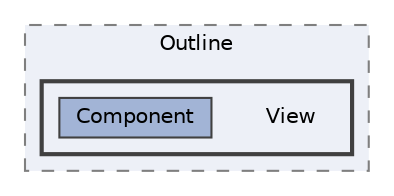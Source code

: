 digraph "C:/Users/むずでょ/Documents/Unity Projects/RMU-1-00-00-Research/Assets/RPGMaker/Codebase/Editor/Hierarchy/Region/Outline/View"
{
 // LATEX_PDF_SIZE
  bgcolor="transparent";
  edge [fontname=Helvetica,fontsize=10,labelfontname=Helvetica,labelfontsize=10];
  node [fontname=Helvetica,fontsize=10,shape=box,height=0.2,width=0.4];
  compound=true
  subgraph clusterdir_d36ad0cc7db17f14a4bec30330924873 {
    graph [ bgcolor="#edf0f7", pencolor="grey50", label="Outline", fontname=Helvetica,fontsize=10 style="filled,dashed", URL="dir_d36ad0cc7db17f14a4bec30330924873.html",tooltip=""]
  subgraph clusterdir_42fc29155534ae606408b63d2a1c116f {
    graph [ bgcolor="#edf0f7", pencolor="grey25", label="", fontname=Helvetica,fontsize=10 style="filled,bold", URL="dir_42fc29155534ae606408b63d2a1c116f.html",tooltip=""]
    dir_42fc29155534ae606408b63d2a1c116f [shape=plaintext, label="View"];
  dir_e4993b6525b1234e340adc8810805258 [label="Component", fillcolor="#a2b4d6", color="grey25", style="filled", URL="dir_e4993b6525b1234e340adc8810805258.html",tooltip=""];
  }
  }
}
